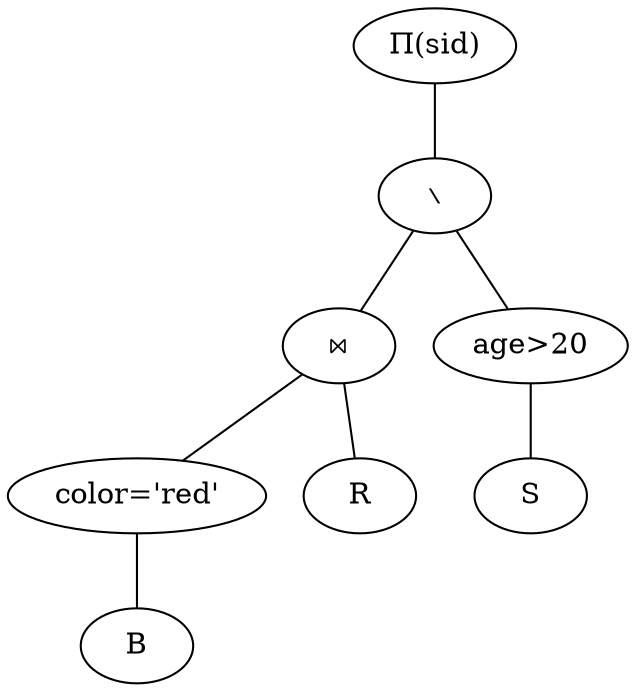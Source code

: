 digraph {
    edge[arrowhead="none"];
    "join" [label="⋈"];
    "setminus" [label="∖"];

    "Π(sid)" -> "setminus";
    "setminus" -> "join";
    "join" -> "color='red'";
    "color='red'" -> "B";
    "join" -> "R";
    "setminus" -> "age>20";
    "age>20" -> "S";
}
